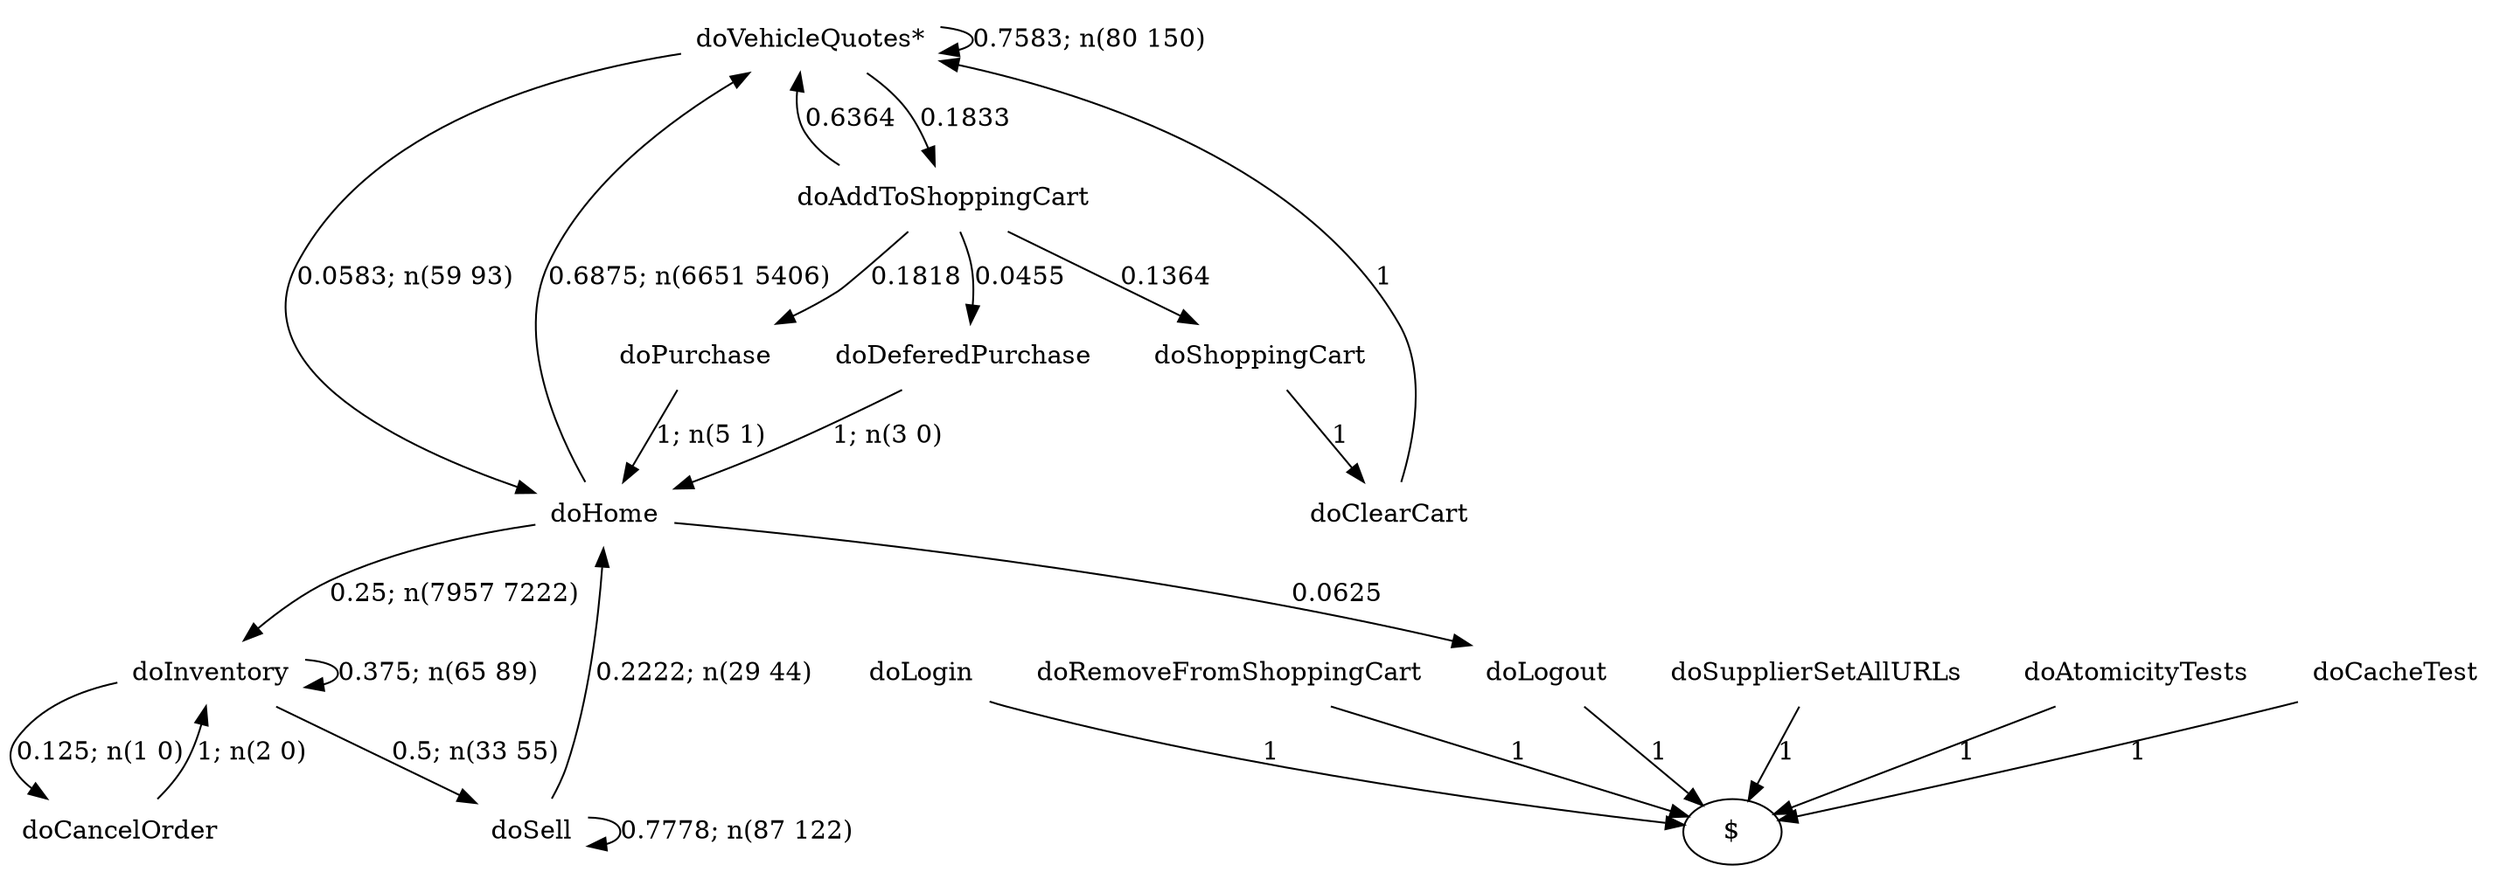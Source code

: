 digraph G {"doVehicleQuotes*" [label="doVehicleQuotes*",shape=none];"doSupplierSetAllURLs" [label="doSupplierSetAllURLs",shape=none];"doAtomicityTests" [label="doAtomicityTests",shape=none];"doCacheTest" [label="doCacheTest",shape=none];"doLogin" [label="doLogin",shape=none];"doAddToShoppingCart" [label="doAddToShoppingCart",shape=none];"doDeferedPurchase" [label="doDeferedPurchase",shape=none];"doHome" [label="doHome",shape=none];"doShoppingCart" [label="doShoppingCart",shape=none];"doClearCart" [label="doClearCart",shape=none];"doPurchase" [label="doPurchase",shape=none];"doInventory" [label="doInventory",shape=none];"doSell" [label="doSell",shape=none];"doLogout" [label="doLogout",shape=none];"doCancelOrder" [label="doCancelOrder",shape=none];"doRemoveFromShoppingCart" [label="doRemoveFromShoppingCart",shape=none];"doVehicleQuotes*"->"doVehicleQuotes*" [style=solid,label="0.7583; n(80 150)"];"doVehicleQuotes*"->"doAddToShoppingCart" [style=solid,label="0.1833"];"doVehicleQuotes*"->"doHome" [style=solid,label="0.0583; n(59 93)"];"doSupplierSetAllURLs"->"$" [style=solid,label="1"];"doAtomicityTests"->"$" [style=solid,label="1"];"doCacheTest"->"$" [style=solid,label="1"];"doLogin"->"$" [style=solid,label="1"];"doAddToShoppingCart"->"doVehicleQuotes*" [style=solid,label="0.6364"];"doAddToShoppingCart"->"doDeferedPurchase" [style=solid,label="0.0455"];"doAddToShoppingCart"->"doShoppingCart" [style=solid,label="0.1364"];"doAddToShoppingCart"->"doPurchase" [style=solid,label="0.1818"];"doDeferedPurchase"->"doHome" [style=solid,label="1; n(3 0)"];"doHome"->"doVehicleQuotes*" [style=solid,label="0.6875; n(6651 5406)"];"doHome"->"doInventory" [style=solid,label="0.25; n(7957 7222)"];"doHome"->"doLogout" [style=solid,label="0.0625"];"doShoppingCart"->"doClearCart" [style=solid,label="1"];"doClearCart"->"doVehicleQuotes*" [style=solid,label="1"];"doPurchase"->"doHome" [style=solid,label="1; n(5 1)"];"doInventory"->"doInventory" [style=solid,label="0.375; n(65 89)"];"doInventory"->"doSell" [style=solid,label="0.5; n(33 55)"];"doInventory"->"doCancelOrder" [style=solid,label="0.125; n(1 0)"];"doSell"->"doHome" [style=solid,label="0.2222; n(29 44)"];"doSell"->"doSell" [style=solid,label="0.7778; n(87 122)"];"doLogout"->"$" [style=solid,label="1"];"doCancelOrder"->"doInventory" [style=solid,label="1; n(2 0)"];"doRemoveFromShoppingCart"->"$" [style=solid,label="1"];}